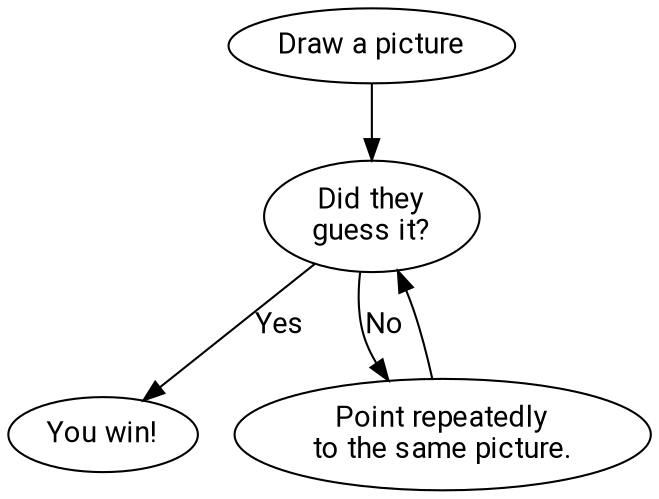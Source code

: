 digraph G {
  node [fontname = "Roboto"];
  edge [fontname = "Roboto"];


  draw [ label = "Draw a picture" ];
  win [ label = "You win!" ];
  guess [ label = "Did they\nguess it?" ];
  point [
    label = "Point repeatedly\nto the same picture."
  ];

  draw -> guess;

  guess -> win [ label = "Yes" ];
  point -> guess;
  guess -> point [ label = "No" ];
}

